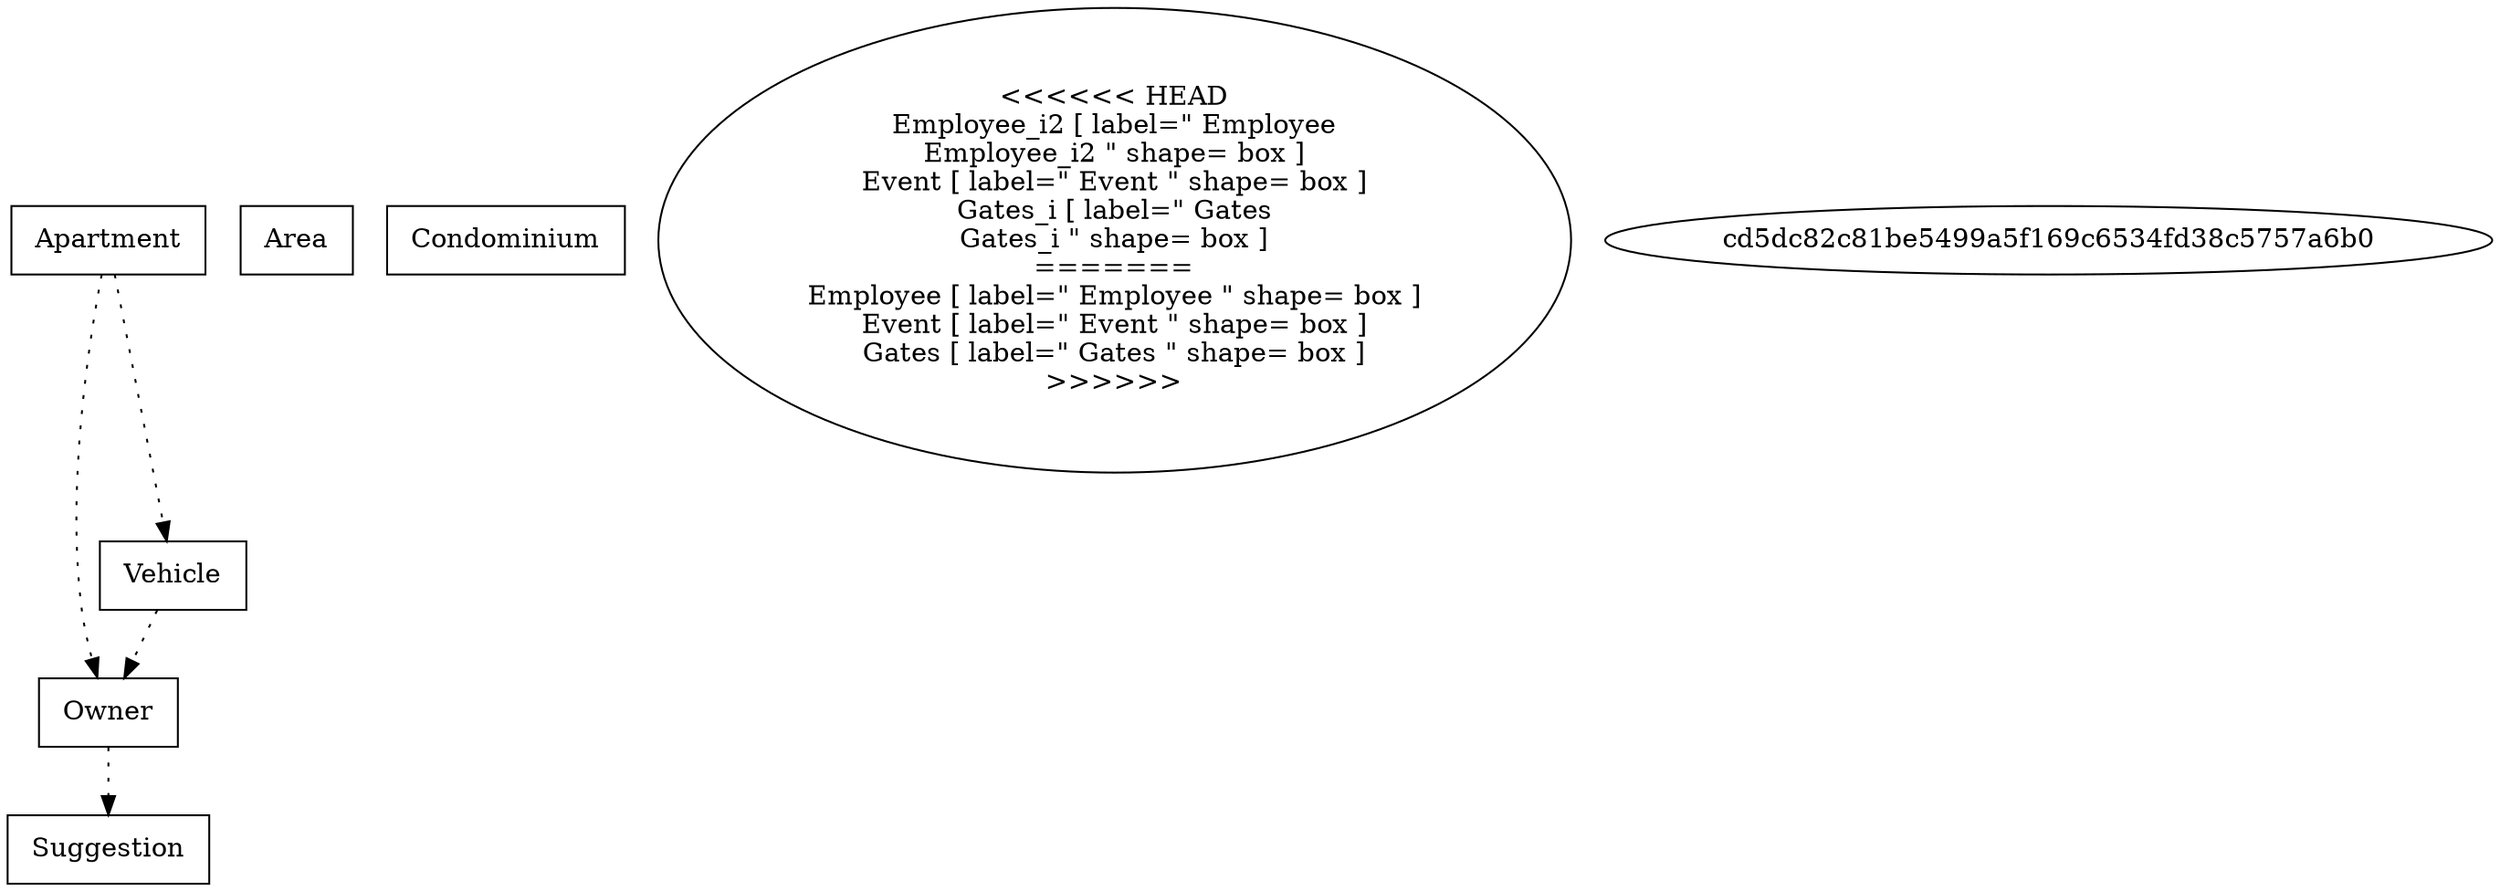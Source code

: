 digraph {
Apartment [ label=" Apartment " shape= box ]
Area [ label=" Area " shape= box ]
Condominium [ label=" Condominium " shape= box ]
<<<<<<< HEAD
Employee_i2 [ label=" Employee\nEmployee_i2 " shape= box ]
Event [ label=" Event " shape= box ]
Gates_i [ label=" Gates\nGates_i " shape= box ]
=======
Employee [ label=" Employee " shape= box ]
Event [ label=" Event " shape= box ]
Gates [ label=" Gates " shape= box ]
>>>>>>> cd5dc82c81be5499a5f169c6534fd38c5757a6b0
Owner [ label=" Owner " shape= box ]
Suggestion [ label=" Suggestion " shape= box ]
Vehicle [ label=" Vehicle " shape= box ]

"Apartment" -> "Owner" [style= dotted ]
"Apartment" -> "Vehicle" [style= dotted ]
"Owner" -> "Suggestion" [style= dotted ]
"Vehicle" -> "Owner" [style= dotted ]
}
